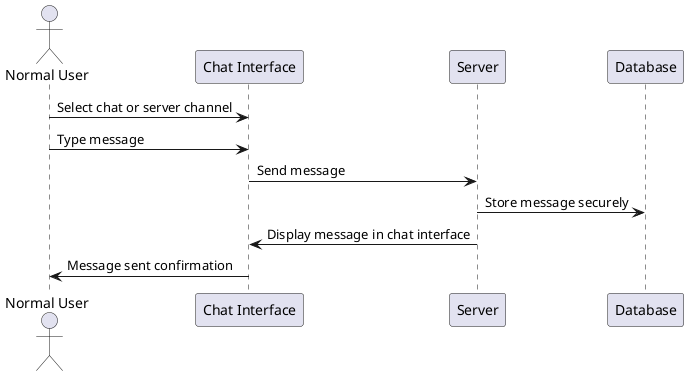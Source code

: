 @startuml Send Message Sequence Diagram
actor "Normal User" as NU
participant "Chat Interface" as CI
participant "Server" as S
participant "Database" as DB

NU -> CI: Select chat or server channel
NU -> CI: Type message
CI -> S: Send message
S -> DB: Store message securely
S -> CI: Display message in chat interface
CI -> NU: Message sent confirmation
@enduml